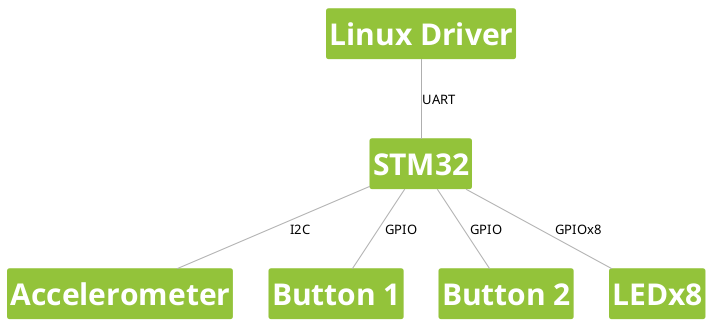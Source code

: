 @startuml

!define htwgreen #93c33a
!define htworange #FF5F00
!define htwblue #0082D1
!define htwgrey #AFAFAF

skinparam shadowing false

skinparam Arrow {
    Color htwgrey
    FontColor black
}

skinparam Class {
    BackgroundColor htwgreen
    BorderColor htwgreen
    FontColor white
    FontStyle bold
    FontSize 30
    Attribute {
        FontColor white
    }
}




skinparam Rectangle {
    BorderColor htwblue
    FontColor htwblue
}

hide empty members
hide circle

"Linux Driver" -- "STM32": UART
"STM32" -- "Accelerometer" : "I2C"
"STM32" -- "Button 1" : "GPIO"
"STM32" -- "Button 2" : "GPIO"
"STM32" -- "LEDx8" : "GPIOx8"

@enduml
